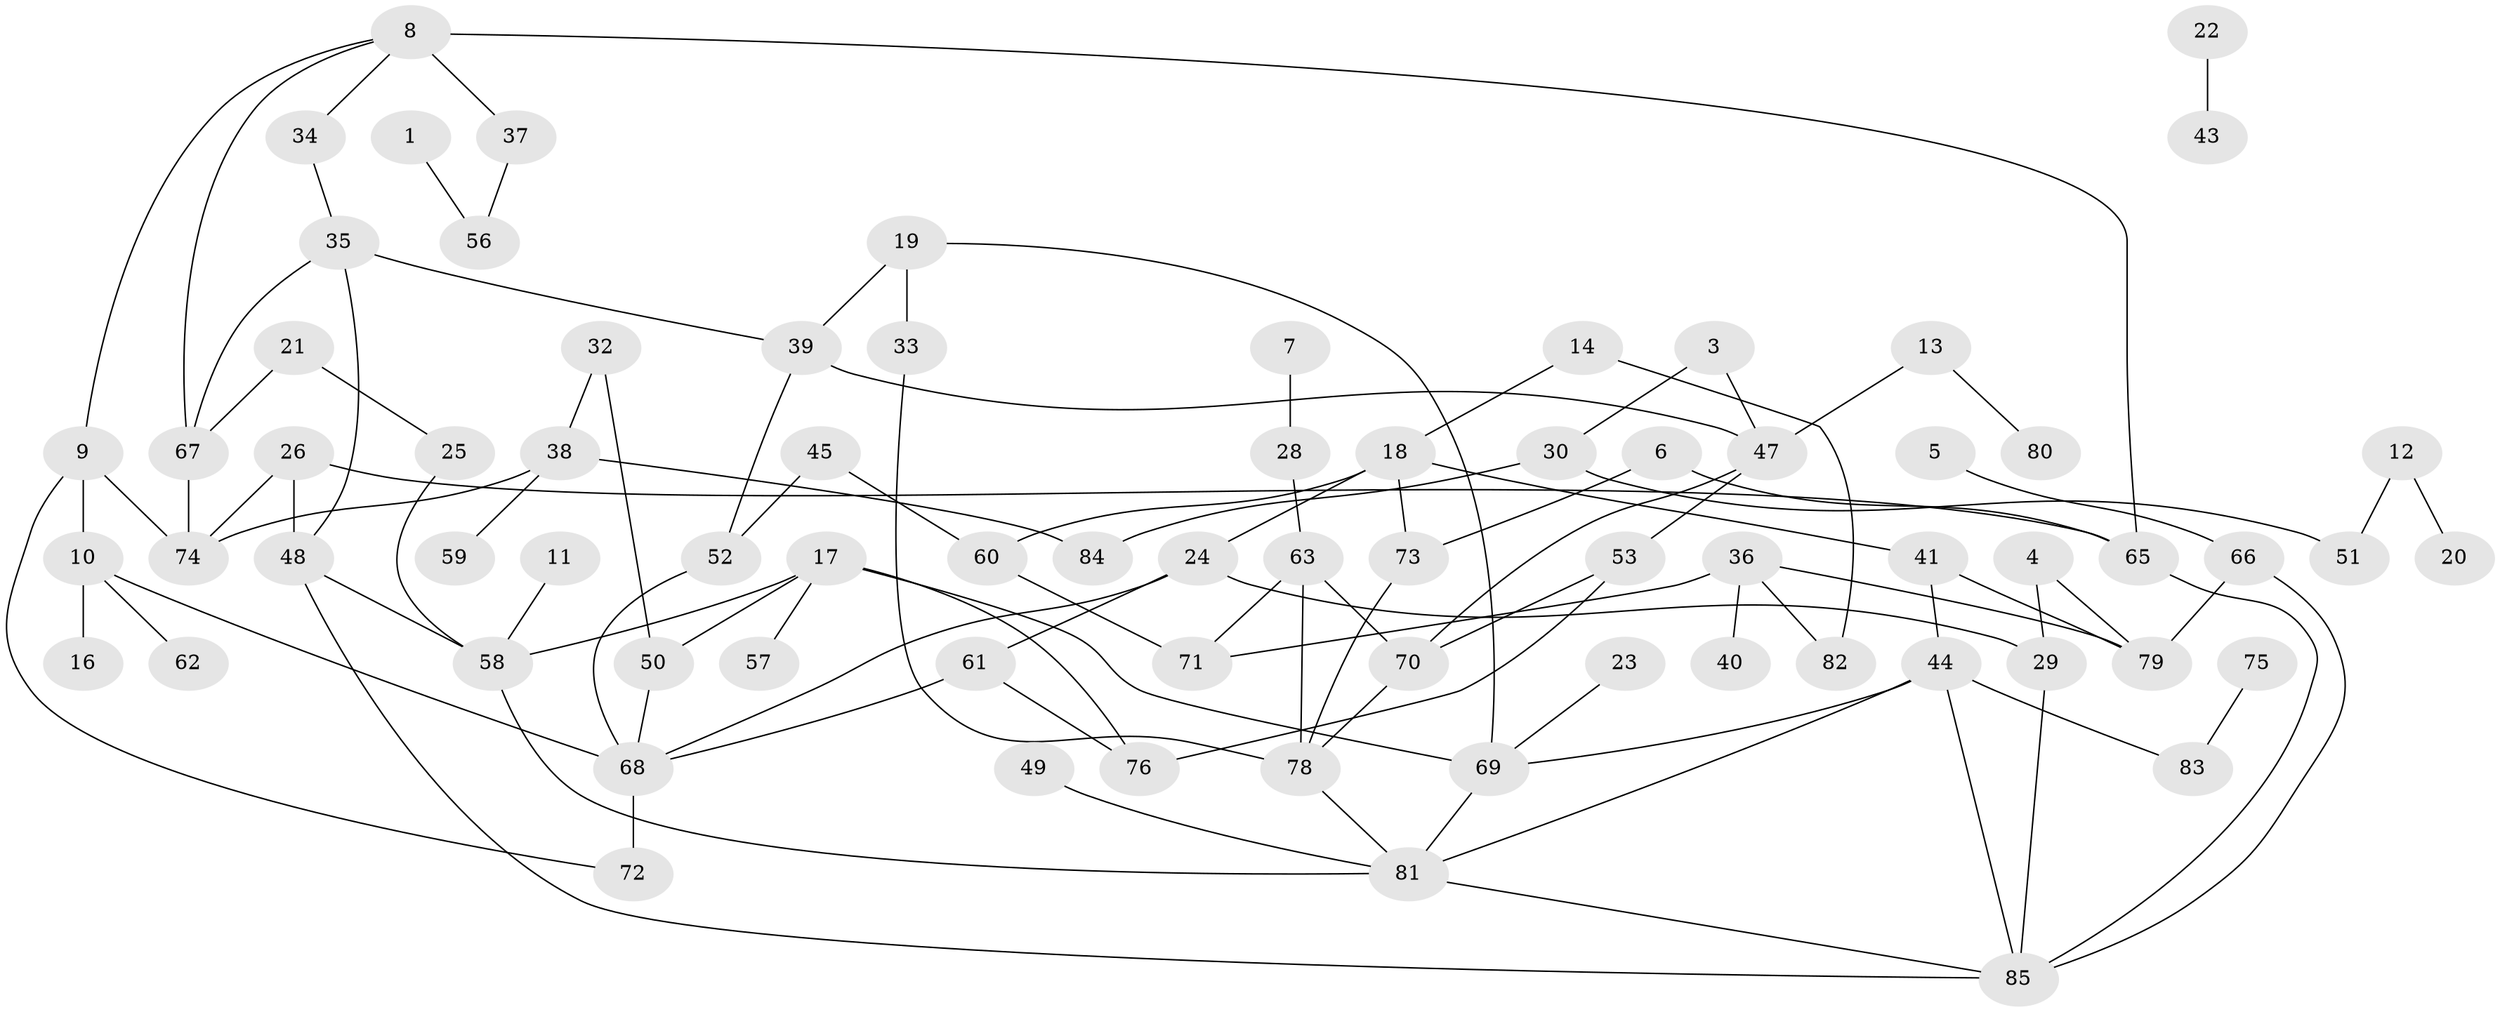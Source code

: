 // original degree distribution, {1: 0.21428571428571427, 0: 0.07142857142857142, 3: 0.2, 4: 0.12142857142857143, 2: 0.30714285714285716, 5: 0.06428571428571428, 7: 0.007142857142857143, 6: 0.014285714285714285}
// Generated by graph-tools (version 1.1) at 2025/35/03/04/25 23:35:56]
// undirected, 75 vertices, 106 edges
graph export_dot {
  node [color=gray90,style=filled];
  1;
  3;
  4;
  5;
  6;
  7;
  8;
  9;
  10;
  11;
  12;
  13;
  14;
  16;
  17;
  18;
  19;
  20;
  21;
  22;
  23;
  24;
  25;
  26;
  28;
  29;
  30;
  32;
  33;
  34;
  35;
  36;
  37;
  38;
  39;
  40;
  41;
  43;
  44;
  45;
  47;
  48;
  49;
  50;
  51;
  52;
  53;
  56;
  57;
  58;
  59;
  60;
  61;
  62;
  63;
  65;
  66;
  67;
  68;
  69;
  70;
  71;
  72;
  73;
  74;
  75;
  76;
  78;
  79;
  80;
  81;
  82;
  83;
  84;
  85;
  1 -- 56 [weight=1.0];
  3 -- 30 [weight=1.0];
  3 -- 47 [weight=1.0];
  4 -- 29 [weight=1.0];
  4 -- 79 [weight=1.0];
  5 -- 66 [weight=1.0];
  6 -- 65 [weight=1.0];
  6 -- 73 [weight=1.0];
  7 -- 28 [weight=1.0];
  8 -- 9 [weight=1.0];
  8 -- 34 [weight=1.0];
  8 -- 37 [weight=2.0];
  8 -- 65 [weight=1.0];
  8 -- 67 [weight=1.0];
  9 -- 10 [weight=1.0];
  9 -- 72 [weight=1.0];
  9 -- 74 [weight=1.0];
  10 -- 16 [weight=1.0];
  10 -- 62 [weight=1.0];
  10 -- 68 [weight=1.0];
  11 -- 58 [weight=1.0];
  12 -- 20 [weight=1.0];
  12 -- 51 [weight=1.0];
  13 -- 47 [weight=1.0];
  13 -- 80 [weight=1.0];
  14 -- 18 [weight=1.0];
  14 -- 82 [weight=1.0];
  17 -- 50 [weight=1.0];
  17 -- 57 [weight=1.0];
  17 -- 58 [weight=1.0];
  17 -- 69 [weight=1.0];
  17 -- 76 [weight=1.0];
  18 -- 24 [weight=1.0];
  18 -- 41 [weight=1.0];
  18 -- 60 [weight=1.0];
  18 -- 73 [weight=1.0];
  19 -- 33 [weight=2.0];
  19 -- 39 [weight=2.0];
  19 -- 69 [weight=1.0];
  21 -- 25 [weight=1.0];
  21 -- 67 [weight=1.0];
  22 -- 43 [weight=1.0];
  23 -- 69 [weight=1.0];
  24 -- 29 [weight=1.0];
  24 -- 61 [weight=1.0];
  24 -- 68 [weight=1.0];
  25 -- 58 [weight=1.0];
  26 -- 48 [weight=1.0];
  26 -- 65 [weight=1.0];
  26 -- 74 [weight=1.0];
  28 -- 63 [weight=1.0];
  29 -- 85 [weight=1.0];
  30 -- 51 [weight=1.0];
  30 -- 84 [weight=1.0];
  32 -- 38 [weight=1.0];
  32 -- 50 [weight=1.0];
  33 -- 78 [weight=1.0];
  34 -- 35 [weight=1.0];
  35 -- 39 [weight=1.0];
  35 -- 48 [weight=1.0];
  35 -- 67 [weight=1.0];
  36 -- 40 [weight=1.0];
  36 -- 71 [weight=1.0];
  36 -- 79 [weight=1.0];
  36 -- 82 [weight=1.0];
  37 -- 56 [weight=1.0];
  38 -- 59 [weight=1.0];
  38 -- 74 [weight=1.0];
  38 -- 84 [weight=1.0];
  39 -- 47 [weight=1.0];
  39 -- 52 [weight=1.0];
  41 -- 44 [weight=1.0];
  41 -- 79 [weight=1.0];
  44 -- 69 [weight=1.0];
  44 -- 81 [weight=1.0];
  44 -- 83 [weight=1.0];
  44 -- 85 [weight=1.0];
  45 -- 52 [weight=1.0];
  45 -- 60 [weight=1.0];
  47 -- 53 [weight=1.0];
  47 -- 70 [weight=1.0];
  48 -- 58 [weight=1.0];
  48 -- 85 [weight=1.0];
  49 -- 81 [weight=1.0];
  50 -- 68 [weight=1.0];
  52 -- 68 [weight=1.0];
  53 -- 70 [weight=1.0];
  53 -- 76 [weight=1.0];
  58 -- 81 [weight=1.0];
  60 -- 71 [weight=1.0];
  61 -- 68 [weight=1.0];
  61 -- 76 [weight=1.0];
  63 -- 70 [weight=1.0];
  63 -- 71 [weight=1.0];
  63 -- 78 [weight=2.0];
  65 -- 85 [weight=1.0];
  66 -- 79 [weight=1.0];
  66 -- 85 [weight=1.0];
  67 -- 74 [weight=1.0];
  68 -- 72 [weight=2.0];
  69 -- 81 [weight=1.0];
  70 -- 78 [weight=1.0];
  73 -- 78 [weight=1.0];
  75 -- 83 [weight=1.0];
  78 -- 81 [weight=1.0];
  81 -- 85 [weight=1.0];
}
